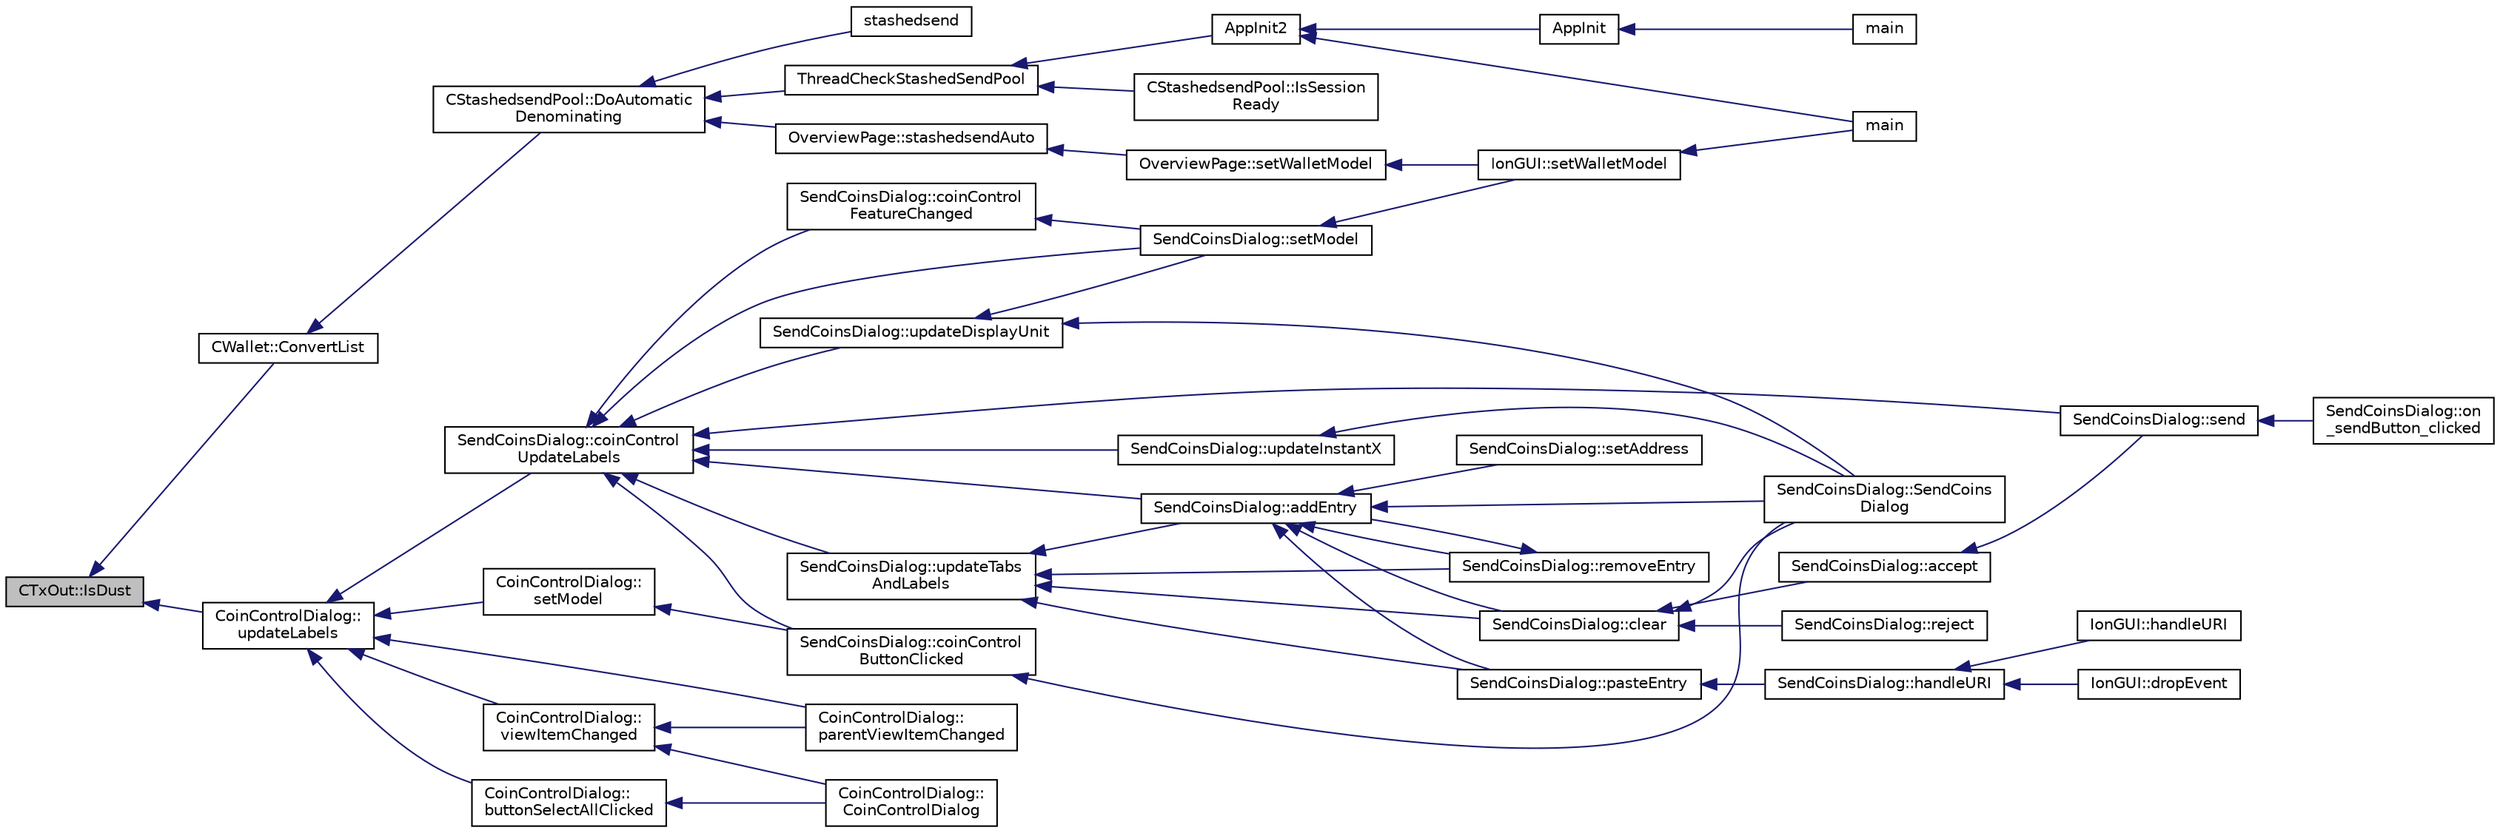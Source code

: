 digraph "CTxOut::IsDust"
{
  edge [fontname="Helvetica",fontsize="10",labelfontname="Helvetica",labelfontsize="10"];
  node [fontname="Helvetica",fontsize="10",shape=record];
  rankdir="LR";
  Node13 [label="CTxOut::IsDust",height=0.2,width=0.4,color="black", fillcolor="grey75", style="filled", fontcolor="black"];
  Node13 -> Node14 [dir="back",color="midnightblue",fontsize="10",style="solid",fontname="Helvetica"];
  Node14 [label="CoinControlDialog::\lupdateLabels",height=0.2,width=0.4,color="black", fillcolor="white", style="filled",URL="$dd/dfb/class_coin_control_dialog.html#a4fc60e89b097952ff22dc0f9c58c87d9"];
  Node14 -> Node15 [dir="back",color="midnightblue",fontsize="10",style="solid",fontname="Helvetica"];
  Node15 [label="CoinControlDialog::\lsetModel",height=0.2,width=0.4,color="black", fillcolor="white", style="filled",URL="$dd/dfb/class_coin_control_dialog.html#a4c34a48574814089c54f763a22f5317a"];
  Node15 -> Node16 [dir="back",color="midnightblue",fontsize="10",style="solid",fontname="Helvetica"];
  Node16 [label="SendCoinsDialog::coinControl\lButtonClicked",height=0.2,width=0.4,color="black", fillcolor="white", style="filled",URL="$d6/de6/class_send_coins_dialog.html#a59d757d9e4bea5b380eb480fd79cfb49"];
  Node16 -> Node17 [dir="back",color="midnightblue",fontsize="10",style="solid",fontname="Helvetica"];
  Node17 [label="SendCoinsDialog::SendCoins\lDialog",height=0.2,width=0.4,color="black", fillcolor="white", style="filled",URL="$d6/de6/class_send_coins_dialog.html#a0df5bc29d1df68eda44826651afc595f"];
  Node14 -> Node18 [dir="back",color="midnightblue",fontsize="10",style="solid",fontname="Helvetica"];
  Node18 [label="CoinControlDialog::\lbuttonSelectAllClicked",height=0.2,width=0.4,color="black", fillcolor="white", style="filled",URL="$dd/dfb/class_coin_control_dialog.html#ae106a71c5b87ac8bea8c52e7c4f4a129"];
  Node18 -> Node19 [dir="back",color="midnightblue",fontsize="10",style="solid",fontname="Helvetica"];
  Node19 [label="CoinControlDialog::\lCoinControlDialog",height=0.2,width=0.4,color="black", fillcolor="white", style="filled",URL="$dd/dfb/class_coin_control_dialog.html#a0945e59c25f956fdab199dbaf252eff5"];
  Node14 -> Node20 [dir="back",color="midnightblue",fontsize="10",style="solid",fontname="Helvetica"];
  Node20 [label="CoinControlDialog::\lparentViewItemChanged",height=0.2,width=0.4,color="black", fillcolor="white", style="filled",URL="$dd/dfb/class_coin_control_dialog.html#af649bd96e37668b175510f0357650ecc"];
  Node14 -> Node21 [dir="back",color="midnightblue",fontsize="10",style="solid",fontname="Helvetica"];
  Node21 [label="CoinControlDialog::\lviewItemChanged",height=0.2,width=0.4,color="black", fillcolor="white", style="filled",URL="$dd/dfb/class_coin_control_dialog.html#ac3c37dabd83f71d9c96bf5567fe85234"];
  Node21 -> Node19 [dir="back",color="midnightblue",fontsize="10",style="solid",fontname="Helvetica"];
  Node21 -> Node20 [dir="back",color="midnightblue",fontsize="10",style="solid",fontname="Helvetica"];
  Node14 -> Node22 [dir="back",color="midnightblue",fontsize="10",style="solid",fontname="Helvetica"];
  Node22 [label="SendCoinsDialog::coinControl\lUpdateLabels",height=0.2,width=0.4,color="black", fillcolor="white", style="filled",URL="$d6/de6/class_send_coins_dialog.html#ae4f429aabcaf309aa314b90049be2a74"];
  Node22 -> Node23 [dir="back",color="midnightblue",fontsize="10",style="solid",fontname="Helvetica"];
  Node23 [label="SendCoinsDialog::setModel",height=0.2,width=0.4,color="black", fillcolor="white", style="filled",URL="$d6/de6/class_send_coins_dialog.html#a73a6c1b1850a334ee652ac167713a2aa"];
  Node23 -> Node24 [dir="back",color="midnightblue",fontsize="10",style="solid",fontname="Helvetica"];
  Node24 [label="IonGUI::setWalletModel",height=0.2,width=0.4,color="black", fillcolor="white", style="filled",URL="$dc/d0b/class_ion_g_u_i.html#a37f87db65498b036d387c705a749c45d",tooltip="Set the wallet model. "];
  Node24 -> Node25 [dir="back",color="midnightblue",fontsize="10",style="solid",fontname="Helvetica"];
  Node25 [label="main",height=0.2,width=0.4,color="black", fillcolor="white", style="filled",URL="$d5/d2d/ion_8cpp.html#a0ddf1224851353fc92bfbff6f499fa97"];
  Node22 -> Node26 [dir="back",color="midnightblue",fontsize="10",style="solid",fontname="Helvetica"];
  Node26 [label="SendCoinsDialog::send",height=0.2,width=0.4,color="black", fillcolor="white", style="filled",URL="$d6/de6/class_send_coins_dialog.html#afd8d436a16ea7dba1276e8fdfdc8b2d3"];
  Node26 -> Node27 [dir="back",color="midnightblue",fontsize="10",style="solid",fontname="Helvetica"];
  Node27 [label="SendCoinsDialog::on\l_sendButton_clicked",height=0.2,width=0.4,color="black", fillcolor="white", style="filled",URL="$d6/de6/class_send_coins_dialog.html#a2cab7cf9ea5040b9e2189297f7d3c764"];
  Node22 -> Node28 [dir="back",color="midnightblue",fontsize="10",style="solid",fontname="Helvetica"];
  Node28 [label="SendCoinsDialog::addEntry",height=0.2,width=0.4,color="black", fillcolor="white", style="filled",URL="$d6/de6/class_send_coins_dialog.html#a3d680a76b967641115c6ff2fa83fb62a"];
  Node28 -> Node17 [dir="back",color="midnightblue",fontsize="10",style="solid",fontname="Helvetica"];
  Node28 -> Node29 [dir="back",color="midnightblue",fontsize="10",style="solid",fontname="Helvetica"];
  Node29 [label="SendCoinsDialog::clear",height=0.2,width=0.4,color="black", fillcolor="white", style="filled",URL="$d6/de6/class_send_coins_dialog.html#a127bddff45f49ff5e6e263efe218ae26"];
  Node29 -> Node17 [dir="back",color="midnightblue",fontsize="10",style="solid",fontname="Helvetica"];
  Node29 -> Node30 [dir="back",color="midnightblue",fontsize="10",style="solid",fontname="Helvetica"];
  Node30 [label="SendCoinsDialog::reject",height=0.2,width=0.4,color="black", fillcolor="white", style="filled",URL="$d6/de6/class_send_coins_dialog.html#a4879553d77d29f522ac92ac04580f4ad"];
  Node29 -> Node31 [dir="back",color="midnightblue",fontsize="10",style="solid",fontname="Helvetica"];
  Node31 [label="SendCoinsDialog::accept",height=0.2,width=0.4,color="black", fillcolor="white", style="filled",URL="$d6/de6/class_send_coins_dialog.html#af2185c3d29e43d37c30669f0def46060"];
  Node31 -> Node26 [dir="back",color="midnightblue",fontsize="10",style="solid",fontname="Helvetica"];
  Node28 -> Node32 [dir="back",color="midnightblue",fontsize="10",style="solid",fontname="Helvetica"];
  Node32 [label="SendCoinsDialog::removeEntry",height=0.2,width=0.4,color="black", fillcolor="white", style="filled",URL="$d6/de6/class_send_coins_dialog.html#aabd82a79bd2358493f36425f1d62136b"];
  Node32 -> Node28 [dir="back",color="midnightblue",fontsize="10",style="solid",fontname="Helvetica"];
  Node28 -> Node33 [dir="back",color="midnightblue",fontsize="10",style="solid",fontname="Helvetica"];
  Node33 [label="SendCoinsDialog::setAddress",height=0.2,width=0.4,color="black", fillcolor="white", style="filled",URL="$d6/de6/class_send_coins_dialog.html#a920b2dbf121ca3cfac2adc56e96295f8"];
  Node28 -> Node34 [dir="back",color="midnightblue",fontsize="10",style="solid",fontname="Helvetica"];
  Node34 [label="SendCoinsDialog::pasteEntry",height=0.2,width=0.4,color="black", fillcolor="white", style="filled",URL="$d6/de6/class_send_coins_dialog.html#a4440d15ced5d217baaad33a17d56b409"];
  Node34 -> Node35 [dir="back",color="midnightblue",fontsize="10",style="solid",fontname="Helvetica"];
  Node35 [label="SendCoinsDialog::handleURI",height=0.2,width=0.4,color="black", fillcolor="white", style="filled",URL="$d6/de6/class_send_coins_dialog.html#a0b55c56582d3352734eb01e8a6f404c1"];
  Node35 -> Node36 [dir="back",color="midnightblue",fontsize="10",style="solid",fontname="Helvetica"];
  Node36 [label="IonGUI::dropEvent",height=0.2,width=0.4,color="black", fillcolor="white", style="filled",URL="$dc/d0b/class_ion_g_u_i.html#a42edcabd719877fa223bfc4ce1004950"];
  Node35 -> Node37 [dir="back",color="midnightblue",fontsize="10",style="solid",fontname="Helvetica"];
  Node37 [label="IonGUI::handleURI",height=0.2,width=0.4,color="black", fillcolor="white", style="filled",URL="$dc/d0b/class_ion_g_u_i.html#a96c92e010ff8af010b4053c09128a273"];
  Node22 -> Node38 [dir="back",color="midnightblue",fontsize="10",style="solid",fontname="Helvetica"];
  Node38 [label="SendCoinsDialog::updateTabs\lAndLabels",height=0.2,width=0.4,color="black", fillcolor="white", style="filled",URL="$d6/de6/class_send_coins_dialog.html#a3b834c739f7d02d8086a2bf58525c5f0"];
  Node38 -> Node29 [dir="back",color="midnightblue",fontsize="10",style="solid",fontname="Helvetica"];
  Node38 -> Node28 [dir="back",color="midnightblue",fontsize="10",style="solid",fontname="Helvetica"];
  Node38 -> Node32 [dir="back",color="midnightblue",fontsize="10",style="solid",fontname="Helvetica"];
  Node38 -> Node34 [dir="back",color="midnightblue",fontsize="10",style="solid",fontname="Helvetica"];
  Node22 -> Node39 [dir="back",color="midnightblue",fontsize="10",style="solid",fontname="Helvetica"];
  Node39 [label="SendCoinsDialog::updateDisplayUnit",height=0.2,width=0.4,color="black", fillcolor="white", style="filled",URL="$d6/de6/class_send_coins_dialog.html#a74815ad8502b126200b6fd2e59e9f042"];
  Node39 -> Node17 [dir="back",color="midnightblue",fontsize="10",style="solid",fontname="Helvetica"];
  Node39 -> Node23 [dir="back",color="midnightblue",fontsize="10",style="solid",fontname="Helvetica"];
  Node22 -> Node40 [dir="back",color="midnightblue",fontsize="10",style="solid",fontname="Helvetica"];
  Node40 [label="SendCoinsDialog::updateInstantX",height=0.2,width=0.4,color="black", fillcolor="white", style="filled",URL="$d6/de6/class_send_coins_dialog.html#a2ef7a77ae3a6525d062e010dc414b950"];
  Node40 -> Node17 [dir="back",color="midnightblue",fontsize="10",style="solid",fontname="Helvetica"];
  Node22 -> Node41 [dir="back",color="midnightblue",fontsize="10",style="solid",fontname="Helvetica"];
  Node41 [label="SendCoinsDialog::coinControl\lFeatureChanged",height=0.2,width=0.4,color="black", fillcolor="white", style="filled",URL="$d6/de6/class_send_coins_dialog.html#af13ddd00abec4f060632d887b5e838a3"];
  Node41 -> Node23 [dir="back",color="midnightblue",fontsize="10",style="solid",fontname="Helvetica"];
  Node22 -> Node16 [dir="back",color="midnightblue",fontsize="10",style="solid",fontname="Helvetica"];
  Node13 -> Node42 [dir="back",color="midnightblue",fontsize="10",style="solid",fontname="Helvetica"];
  Node42 [label="CWallet::ConvertList",height=0.2,width=0.4,color="black", fillcolor="white", style="filled",URL="$d2/de5/class_c_wallet.html#adbc8cbc5a39e04446f4277487405c06b"];
  Node42 -> Node43 [dir="back",color="midnightblue",fontsize="10",style="solid",fontname="Helvetica"];
  Node43 [label="CStashedsendPool::DoAutomatic\lDenominating",height=0.2,width=0.4,color="black", fillcolor="white", style="filled",URL="$dd/d8a/class_c_stashedsend_pool.html#a21f19df4854af34c8f89187c768a524f",tooltip="Passively run Stashedsend in the background according to the configuration in settings (only for QT) ..."];
  Node43 -> Node44 [dir="back",color="midnightblue",fontsize="10",style="solid",fontname="Helvetica"];
  Node44 [label="OverviewPage::stashedsendAuto",height=0.2,width=0.4,color="black", fillcolor="white", style="filled",URL="$d1/d91/class_overview_page.html#abf60d7de5f283687a914b487dc44ca76"];
  Node44 -> Node45 [dir="back",color="midnightblue",fontsize="10",style="solid",fontname="Helvetica"];
  Node45 [label="OverviewPage::setWalletModel",height=0.2,width=0.4,color="black", fillcolor="white", style="filled",URL="$d1/d91/class_overview_page.html#a2ed52a3a87e9c74fee38fa873c9bc71f"];
  Node45 -> Node24 [dir="back",color="midnightblue",fontsize="10",style="solid",fontname="Helvetica"];
  Node43 -> Node46 [dir="back",color="midnightblue",fontsize="10",style="solid",fontname="Helvetica"];
  Node46 [label="stashedsend",height=0.2,width=0.4,color="black", fillcolor="white", style="filled",URL="$d5/d6b/rpcstashedsend_8cpp.html#a5a7cb1ad55aeaa8bcbb5172e9153a75a"];
  Node43 -> Node47 [dir="back",color="midnightblue",fontsize="10",style="solid",fontname="Helvetica"];
  Node47 [label="ThreadCheckStashedSendPool",height=0.2,width=0.4,color="black", fillcolor="white", style="filled",URL="$d9/dbc/stashedsend_8h.html#ab583ddc86effded8432ea5387f77d883"];
  Node47 -> Node48 [dir="back",color="midnightblue",fontsize="10",style="solid",fontname="Helvetica"];
  Node48 [label="AppInit2",height=0.2,width=0.4,color="black", fillcolor="white", style="filled",URL="$d8/dc0/init_8h.html#a1a4c1bfbf6ba1db77e988b89b9cadfd3",tooltip="Initialize ion. "];
  Node48 -> Node49 [dir="back",color="midnightblue",fontsize="10",style="solid",fontname="Helvetica"];
  Node49 [label="AppInit",height=0.2,width=0.4,color="black", fillcolor="white", style="filled",URL="$d4/d35/iond_8cpp.html#ac59316b767e6984e1285f0531275286b"];
  Node49 -> Node50 [dir="back",color="midnightblue",fontsize="10",style="solid",fontname="Helvetica"];
  Node50 [label="main",height=0.2,width=0.4,color="black", fillcolor="white", style="filled",URL="$d4/d35/iond_8cpp.html#a0ddf1224851353fc92bfbff6f499fa97"];
  Node48 -> Node25 [dir="back",color="midnightblue",fontsize="10",style="solid",fontname="Helvetica"];
  Node47 -> Node51 [dir="back",color="midnightblue",fontsize="10",style="solid",fontname="Helvetica"];
  Node51 [label="CStashedsendPool::IsSession\lReady",height=0.2,width=0.4,color="black", fillcolor="white", style="filled",URL="$dd/d8a/class_c_stashedsend_pool.html#acb903e97bacd0ecf2f1c3c0d82e6641c",tooltip="Do we have enough users to take entries? "];
}
